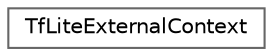 digraph "Graphical Class Hierarchy"
{
 // LATEX_PDF_SIZE
  bgcolor="transparent";
  edge [fontname=Helvetica,fontsize=10,labelfontname=Helvetica,labelfontsize=10];
  node [fontname=Helvetica,fontsize=10,shape=box,height=0.2,width=0.4];
  rankdir="LR";
  Node0 [id="Node000000",label="TfLiteExternalContext",height=0.2,width=0.4,color="grey40", fillcolor="white", style="filled",URL="$struct_tf_lite_external_context.html",tooltip=" "];
}
